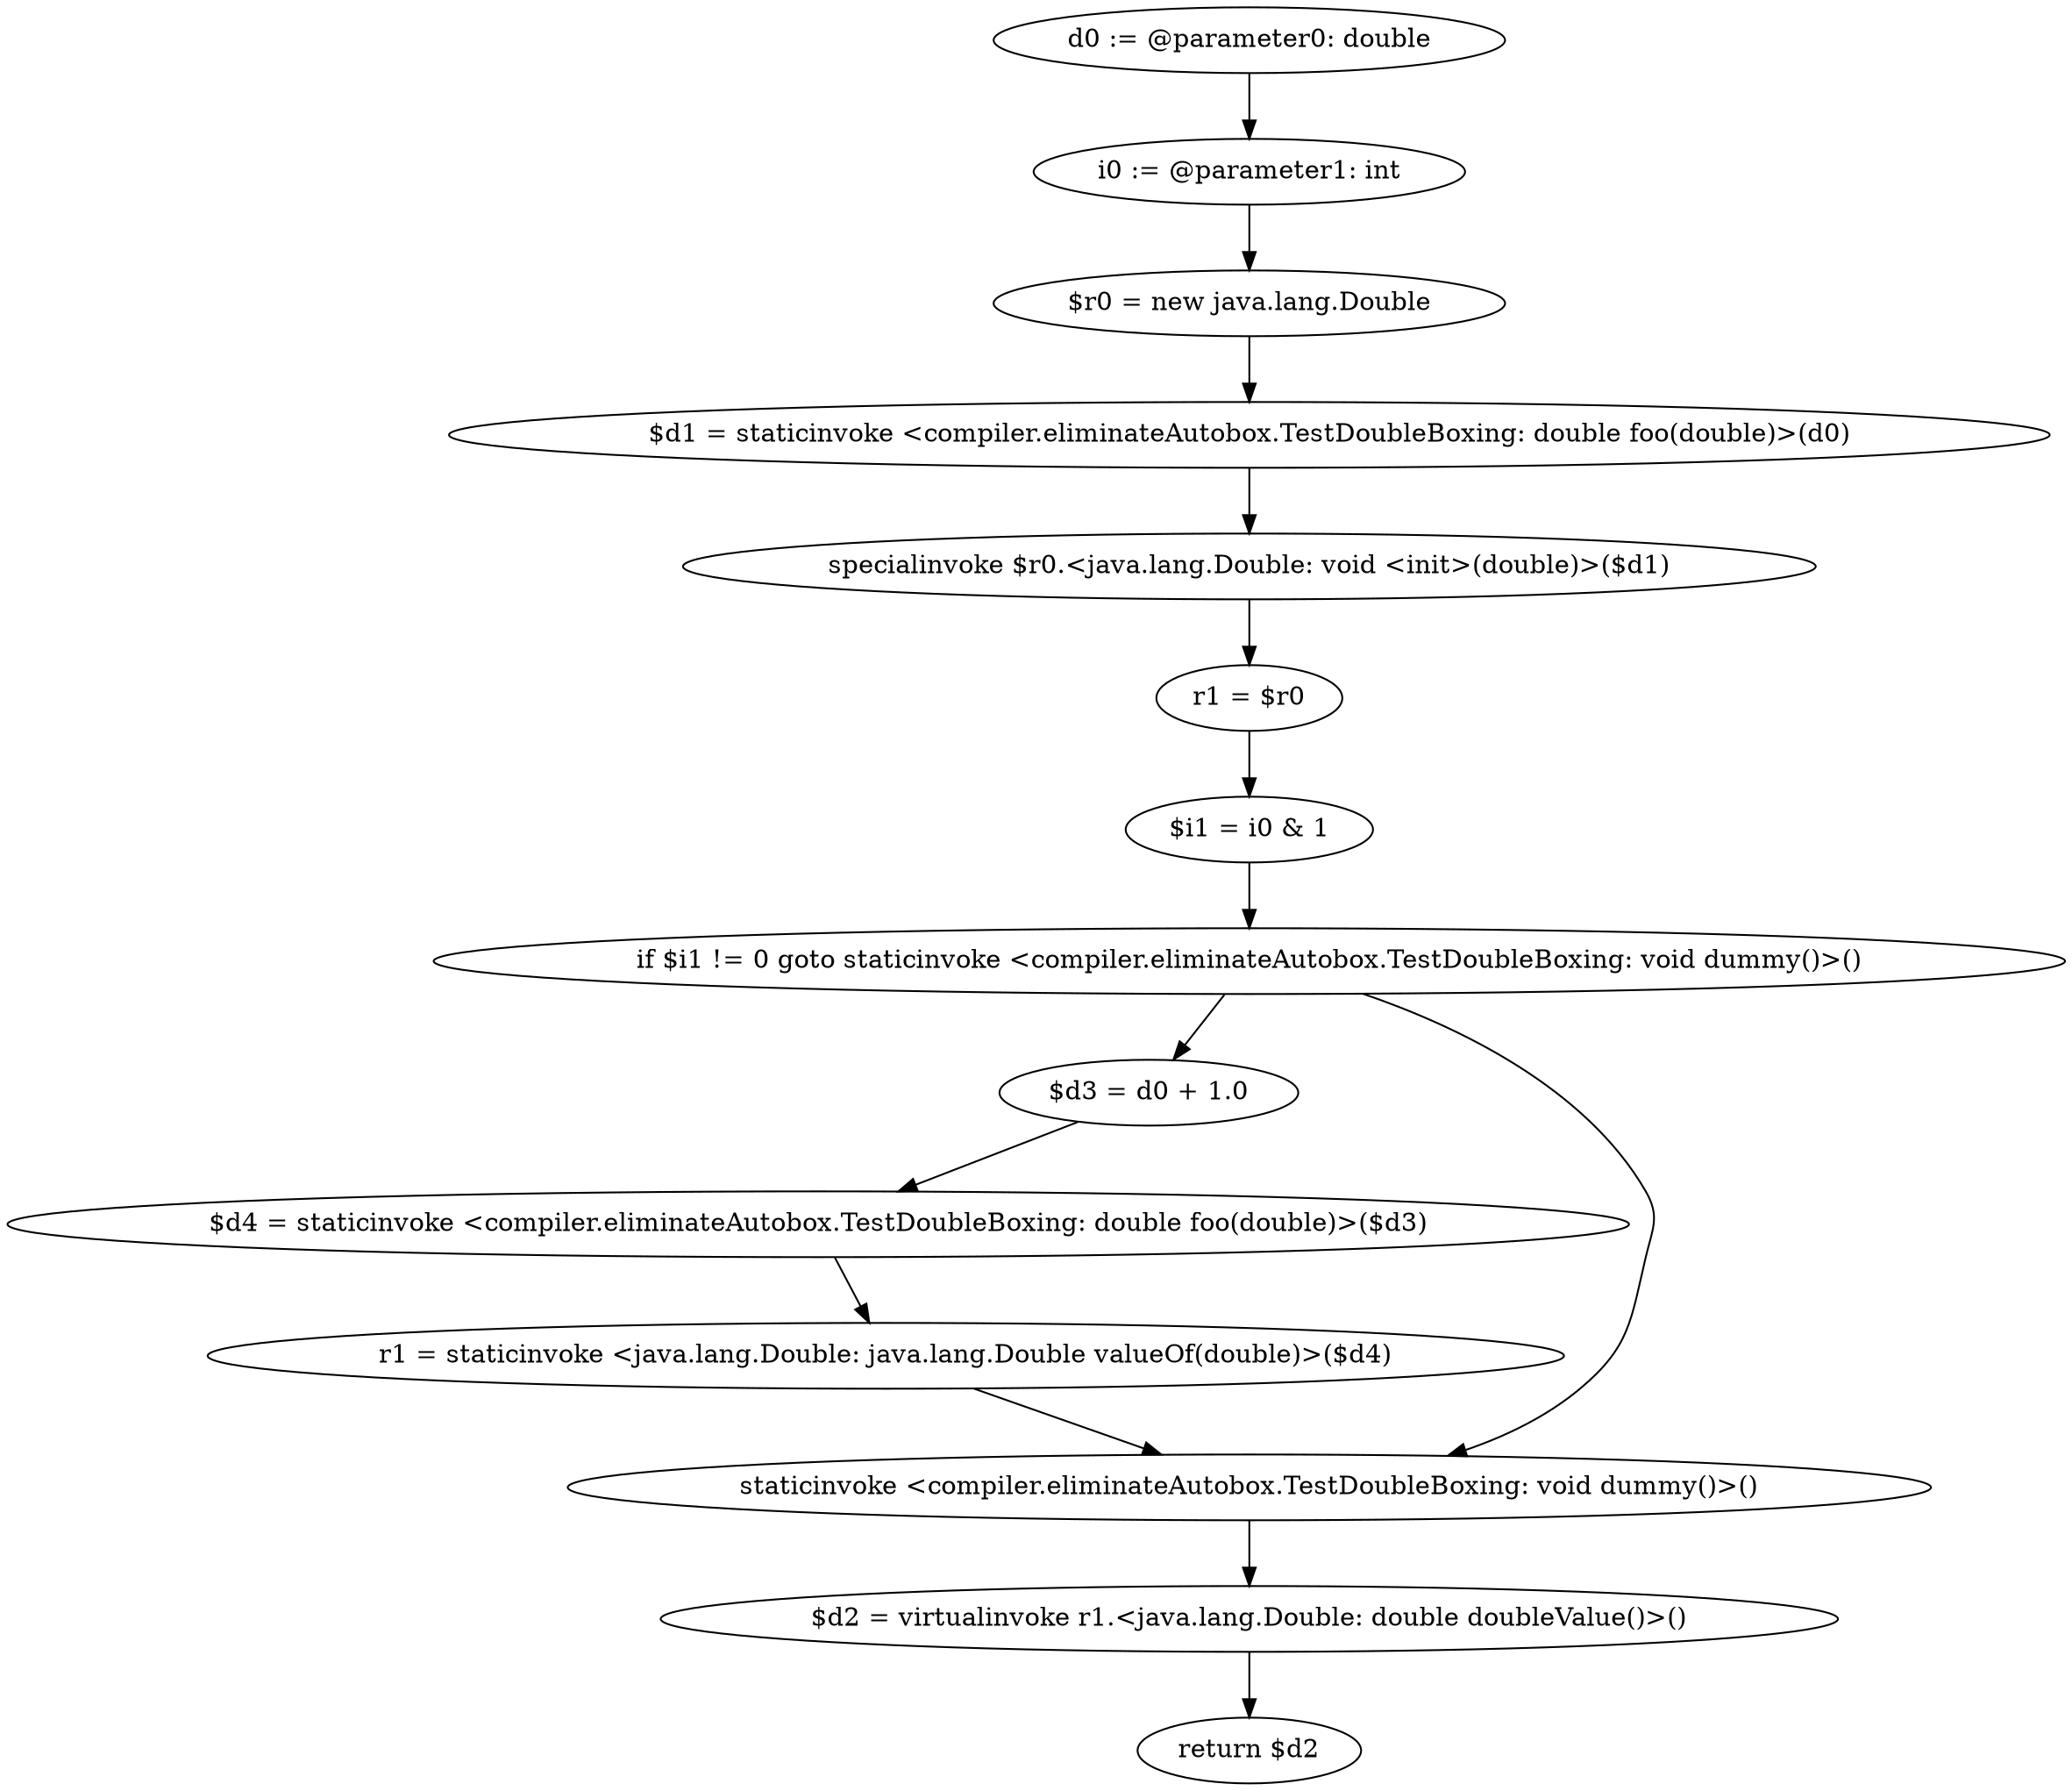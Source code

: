 digraph "unitGraph" {
    "d0 := @parameter0: double"
    "i0 := @parameter1: int"
    "$r0 = new java.lang.Double"
    "$d1 = staticinvoke <compiler.eliminateAutobox.TestDoubleBoxing: double foo(double)>(d0)"
    "specialinvoke $r0.<java.lang.Double: void <init>(double)>($d1)"
    "r1 = $r0"
    "$i1 = i0 & 1"
    "if $i1 != 0 goto staticinvoke <compiler.eliminateAutobox.TestDoubleBoxing: void dummy()>()"
    "$d3 = d0 + 1.0"
    "$d4 = staticinvoke <compiler.eliminateAutobox.TestDoubleBoxing: double foo(double)>($d3)"
    "r1 = staticinvoke <java.lang.Double: java.lang.Double valueOf(double)>($d4)"
    "staticinvoke <compiler.eliminateAutobox.TestDoubleBoxing: void dummy()>()"
    "$d2 = virtualinvoke r1.<java.lang.Double: double doubleValue()>()"
    "return $d2"
    "d0 := @parameter0: double"->"i0 := @parameter1: int";
    "i0 := @parameter1: int"->"$r0 = new java.lang.Double";
    "$r0 = new java.lang.Double"->"$d1 = staticinvoke <compiler.eliminateAutobox.TestDoubleBoxing: double foo(double)>(d0)";
    "$d1 = staticinvoke <compiler.eliminateAutobox.TestDoubleBoxing: double foo(double)>(d0)"->"specialinvoke $r0.<java.lang.Double: void <init>(double)>($d1)";
    "specialinvoke $r0.<java.lang.Double: void <init>(double)>($d1)"->"r1 = $r0";
    "r1 = $r0"->"$i1 = i0 & 1";
    "$i1 = i0 & 1"->"if $i1 != 0 goto staticinvoke <compiler.eliminateAutobox.TestDoubleBoxing: void dummy()>()";
    "if $i1 != 0 goto staticinvoke <compiler.eliminateAutobox.TestDoubleBoxing: void dummy()>()"->"$d3 = d0 + 1.0";
    "if $i1 != 0 goto staticinvoke <compiler.eliminateAutobox.TestDoubleBoxing: void dummy()>()"->"staticinvoke <compiler.eliminateAutobox.TestDoubleBoxing: void dummy()>()";
    "$d3 = d0 + 1.0"->"$d4 = staticinvoke <compiler.eliminateAutobox.TestDoubleBoxing: double foo(double)>($d3)";
    "$d4 = staticinvoke <compiler.eliminateAutobox.TestDoubleBoxing: double foo(double)>($d3)"->"r1 = staticinvoke <java.lang.Double: java.lang.Double valueOf(double)>($d4)";
    "r1 = staticinvoke <java.lang.Double: java.lang.Double valueOf(double)>($d4)"->"staticinvoke <compiler.eliminateAutobox.TestDoubleBoxing: void dummy()>()";
    "staticinvoke <compiler.eliminateAutobox.TestDoubleBoxing: void dummy()>()"->"$d2 = virtualinvoke r1.<java.lang.Double: double doubleValue()>()";
    "$d2 = virtualinvoke r1.<java.lang.Double: double doubleValue()>()"->"return $d2";
}

